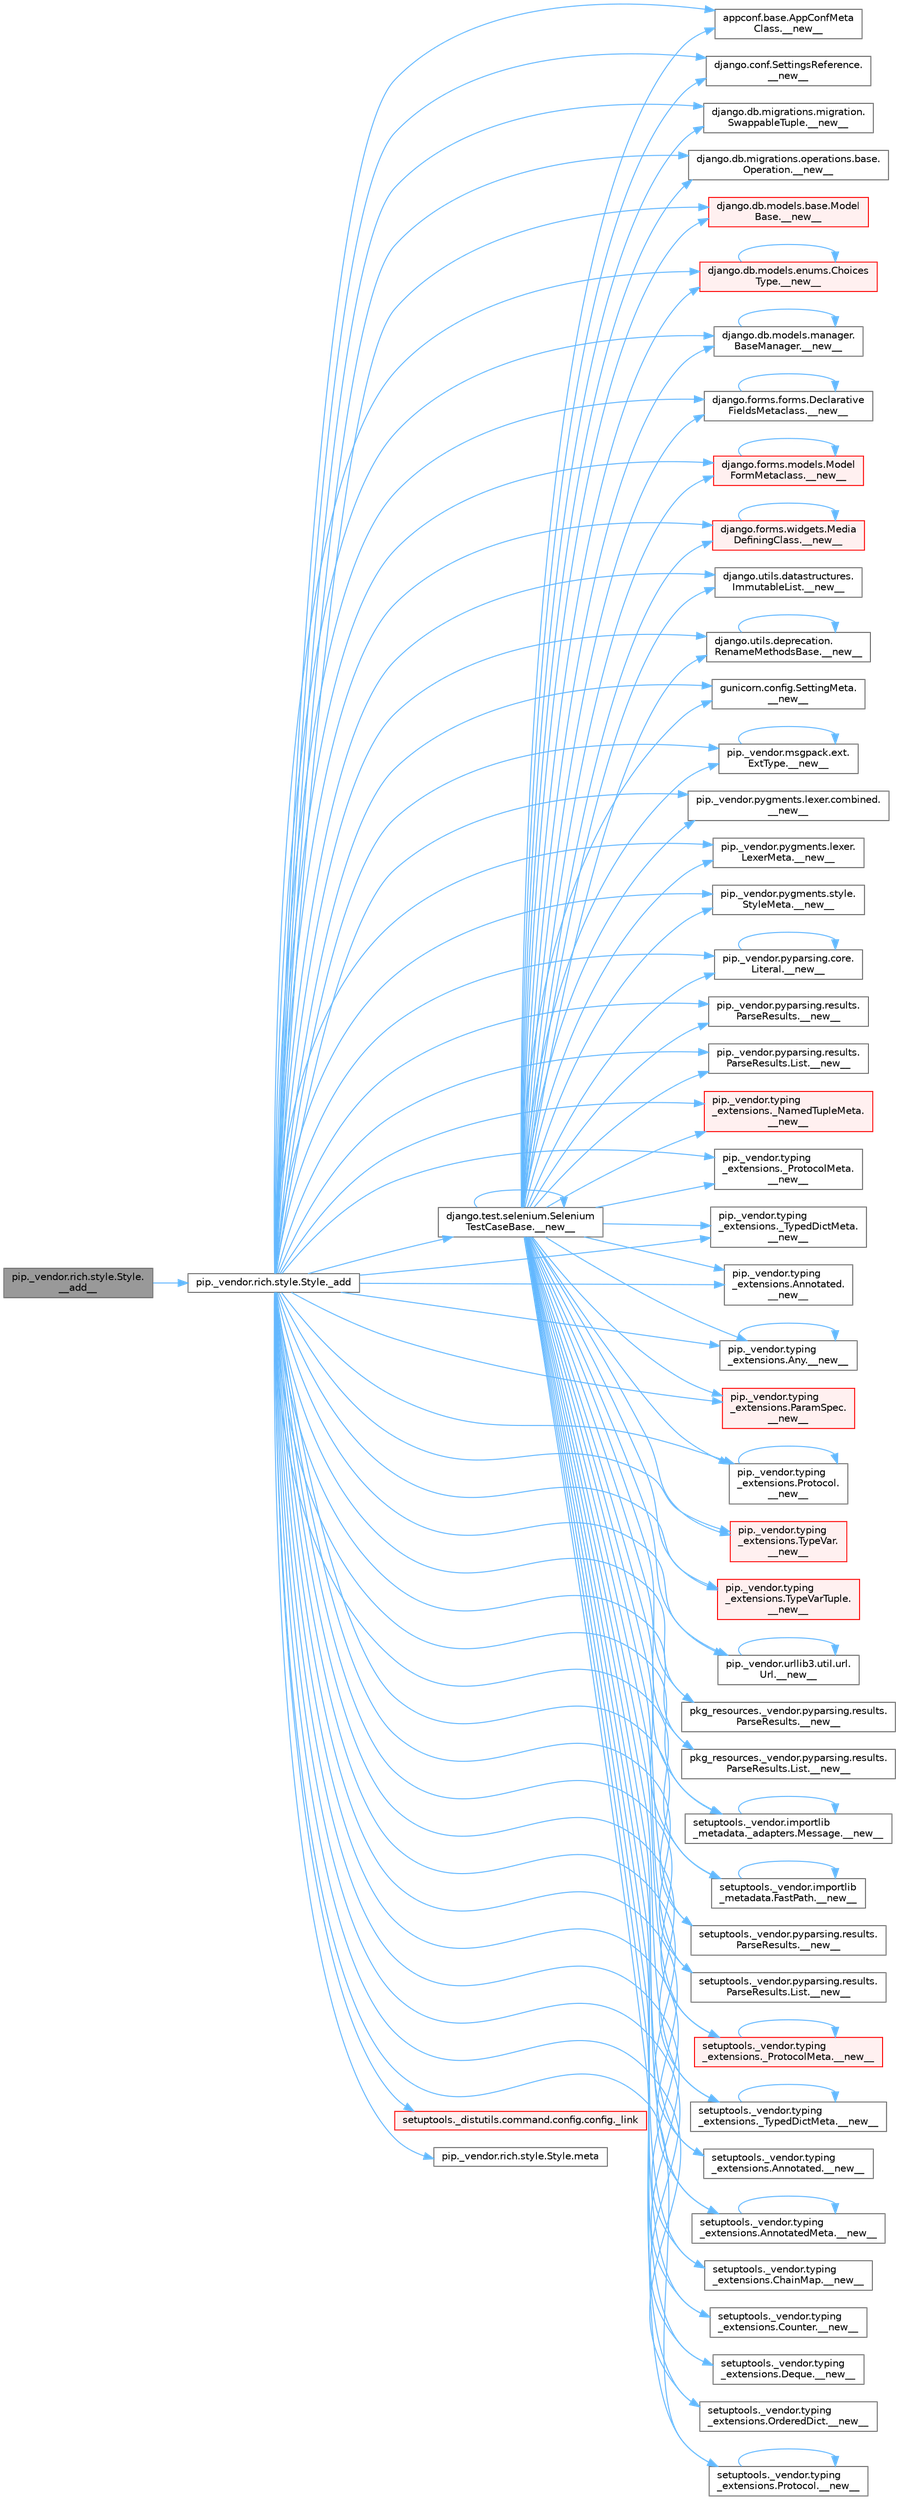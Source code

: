 digraph "pip._vendor.rich.style.Style.__add__"
{
 // LATEX_PDF_SIZE
  bgcolor="transparent";
  edge [fontname=Helvetica,fontsize=10,labelfontname=Helvetica,labelfontsize=10];
  node [fontname=Helvetica,fontsize=10,shape=box,height=0.2,width=0.4];
  rankdir="LR";
  Node1 [id="Node000001",label="pip._vendor.rich.style.Style.\l__add__",height=0.2,width=0.4,color="gray40", fillcolor="grey60", style="filled", fontcolor="black",tooltip=" "];
  Node1 -> Node2 [id="edge1_Node000001_Node000002",color="steelblue1",style="solid",tooltip=" "];
  Node2 [id="Node000002",label="pip._vendor.rich.style.Style._add",height=0.2,width=0.4,color="grey40", fillcolor="white", style="filled",URL="$classpip_1_1__vendor_1_1rich_1_1style_1_1_style.html#a45538ea156e32cf96bd87bd2b3eb919d",tooltip=" "];
  Node2 -> Node3 [id="edge2_Node000002_Node000003",color="steelblue1",style="solid",tooltip=" "];
  Node3 [id="Node000003",label="appconf.base.AppConfMeta\lClass.__new__",height=0.2,width=0.4,color="grey40", fillcolor="white", style="filled",URL="$classappconf_1_1base_1_1_app_conf_meta_class.html#ae3b2cf6f30224474b6edcbf1387b0852",tooltip=" "];
  Node2 -> Node4 [id="edge3_Node000002_Node000004",color="steelblue1",style="solid",tooltip=" "];
  Node4 [id="Node000004",label="django.conf.SettingsReference.\l__new__",height=0.2,width=0.4,color="grey40", fillcolor="white", style="filled",URL="$classdjango_1_1conf_1_1_settings_reference.html#adee6f36144aa1e65ddd081a4459ddf26",tooltip=" "];
  Node2 -> Node5 [id="edge4_Node000002_Node000005",color="steelblue1",style="solid",tooltip=" "];
  Node5 [id="Node000005",label="django.db.migrations.migration.\lSwappableTuple.__new__",height=0.2,width=0.4,color="grey40", fillcolor="white", style="filled",URL="$classdjango_1_1db_1_1migrations_1_1migration_1_1_swappable_tuple.html#a7509a6a2c07a40cda2a0dac5d6e99789",tooltip=" "];
  Node2 -> Node6 [id="edge5_Node000002_Node000006",color="steelblue1",style="solid",tooltip=" "];
  Node6 [id="Node000006",label="django.db.migrations.operations.base.\lOperation.__new__",height=0.2,width=0.4,color="grey40", fillcolor="white", style="filled",URL="$classdjango_1_1db_1_1migrations_1_1operations_1_1base_1_1_operation.html#a0e75a153578c0aa184cef917cbc50cdf",tooltip=" "];
  Node2 -> Node7 [id="edge6_Node000002_Node000007",color="steelblue1",style="solid",tooltip=" "];
  Node7 [id="Node000007",label="django.db.models.base.Model\lBase.__new__",height=0.2,width=0.4,color="red", fillcolor="#FFF0F0", style="filled",URL="$classdjango_1_1db_1_1models_1_1base_1_1_model_base.html#a5688192f626b496760655c3b5309a0bc",tooltip=" "];
  Node2 -> Node10 [id="edge7_Node000002_Node000010",color="steelblue1",style="solid",tooltip=" "];
  Node10 [id="Node000010",label="django.db.models.enums.Choices\lType.__new__",height=0.2,width=0.4,color="red", fillcolor="#FFF0F0", style="filled",URL="$classdjango_1_1db_1_1models_1_1enums_1_1_choices_type.html#a973fedbb791aa7249348ddf93ba850d9",tooltip=" "];
  Node10 -> Node10 [id="edge8_Node000010_Node000010",color="steelblue1",style="solid",tooltip=" "];
  Node2 -> Node2563 [id="edge9_Node000002_Node002563",color="steelblue1",style="solid",tooltip=" "];
  Node2563 [id="Node002563",label="django.db.models.manager.\lBaseManager.__new__",height=0.2,width=0.4,color="grey40", fillcolor="white", style="filled",URL="$classdjango_1_1db_1_1models_1_1manager_1_1_base_manager.html#a402956cc7048ac4239181d9bf52f38d7",tooltip=" "];
  Node2563 -> Node2563 [id="edge10_Node002563_Node002563",color="steelblue1",style="solid",tooltip=" "];
  Node2 -> Node2564 [id="edge11_Node000002_Node002564",color="steelblue1",style="solid",tooltip=" "];
  Node2564 [id="Node002564",label="django.forms.forms.Declarative\lFieldsMetaclass.__new__",height=0.2,width=0.4,color="grey40", fillcolor="white", style="filled",URL="$classdjango_1_1forms_1_1forms_1_1_declarative_fields_metaclass.html#aa82d8ae60cf8bd4ffb1991279105590e",tooltip=" "];
  Node2564 -> Node2564 [id="edge12_Node002564_Node002564",color="steelblue1",style="solid",tooltip=" "];
  Node2 -> Node2565 [id="edge13_Node000002_Node002565",color="steelblue1",style="solid",tooltip=" "];
  Node2565 [id="Node002565",label="django.forms.models.Model\lFormMetaclass.__new__",height=0.2,width=0.4,color="red", fillcolor="#FFF0F0", style="filled",URL="$classdjango_1_1forms_1_1models_1_1_model_form_metaclass.html#aed0f8e0548ca5e8f42c96d3266daa521",tooltip=" "];
  Node2565 -> Node2565 [id="edge14_Node002565_Node002565",color="steelblue1",style="solid",tooltip=" "];
  Node2 -> Node2568 [id="edge15_Node000002_Node002568",color="steelblue1",style="solid",tooltip=" "];
  Node2568 [id="Node002568",label="django.forms.widgets.Media\lDefiningClass.__new__",height=0.2,width=0.4,color="red", fillcolor="#FFF0F0", style="filled",URL="$classdjango_1_1forms_1_1widgets_1_1_media_defining_class.html#a5d0b465656e0c8c06c5b18272005b5b9",tooltip=" "];
  Node2568 -> Node2568 [id="edge16_Node002568_Node002568",color="steelblue1",style="solid",tooltip=" "];
  Node2 -> Node2570 [id="edge17_Node000002_Node002570",color="steelblue1",style="solid",tooltip=" "];
  Node2570 [id="Node002570",label="django.test.selenium.Selenium\lTestCaseBase.__new__",height=0.2,width=0.4,color="grey40", fillcolor="white", style="filled",URL="$classdjango_1_1test_1_1selenium_1_1_selenium_test_case_base.html#a4082fc89599686abaf551a6d6382b4e3",tooltip=" "];
  Node2570 -> Node3 [id="edge18_Node002570_Node000003",color="steelblue1",style="solid",tooltip=" "];
  Node2570 -> Node4 [id="edge19_Node002570_Node000004",color="steelblue1",style="solid",tooltip=" "];
  Node2570 -> Node5 [id="edge20_Node002570_Node000005",color="steelblue1",style="solid",tooltip=" "];
  Node2570 -> Node6 [id="edge21_Node002570_Node000006",color="steelblue1",style="solid",tooltip=" "];
  Node2570 -> Node7 [id="edge22_Node002570_Node000007",color="steelblue1",style="solid",tooltip=" "];
  Node2570 -> Node10 [id="edge23_Node002570_Node000010",color="steelblue1",style="solid",tooltip=" "];
  Node2570 -> Node2563 [id="edge24_Node002570_Node002563",color="steelblue1",style="solid",tooltip=" "];
  Node2570 -> Node2564 [id="edge25_Node002570_Node002564",color="steelblue1",style="solid",tooltip=" "];
  Node2570 -> Node2565 [id="edge26_Node002570_Node002565",color="steelblue1",style="solid",tooltip=" "];
  Node2570 -> Node2568 [id="edge27_Node002570_Node002568",color="steelblue1",style="solid",tooltip=" "];
  Node2570 -> Node2570 [id="edge28_Node002570_Node002570",color="steelblue1",style="solid",tooltip=" "];
  Node2570 -> Node2571 [id="edge29_Node002570_Node002571",color="steelblue1",style="solid",tooltip=" "];
  Node2571 [id="Node002571",label="django.utils.datastructures.\lImmutableList.__new__",height=0.2,width=0.4,color="grey40", fillcolor="white", style="filled",URL="$classdjango_1_1utils_1_1datastructures_1_1_immutable_list.html#a8047498daf24d8607388c0b4154740b2",tooltip=" "];
  Node2570 -> Node2572 [id="edge30_Node002570_Node002572",color="steelblue1",style="solid",tooltip=" "];
  Node2572 [id="Node002572",label="django.utils.deprecation.\lRenameMethodsBase.__new__",height=0.2,width=0.4,color="grey40", fillcolor="white", style="filled",URL="$classdjango_1_1utils_1_1deprecation_1_1_rename_methods_base.html#a72f694aaa642540d90e1bffa672370de",tooltip=" "];
  Node2572 -> Node2572 [id="edge31_Node002572_Node002572",color="steelblue1",style="solid",tooltip=" "];
  Node2570 -> Node2573 [id="edge32_Node002570_Node002573",color="steelblue1",style="solid",tooltip=" "];
  Node2573 [id="Node002573",label="gunicorn.config.SettingMeta.\l__new__",height=0.2,width=0.4,color="grey40", fillcolor="white", style="filled",URL="$classgunicorn_1_1config_1_1_setting_meta.html#a713ec36dc4c046ccc522514936b82f7f",tooltip=" "];
  Node2570 -> Node2574 [id="edge33_Node002570_Node002574",color="steelblue1",style="solid",tooltip=" "];
  Node2574 [id="Node002574",label="pip._vendor.msgpack.ext.\lExtType.__new__",height=0.2,width=0.4,color="grey40", fillcolor="white", style="filled",URL="$classpip_1_1__vendor_1_1msgpack_1_1ext_1_1_ext_type.html#abe7a0b1b20af79b005fb5a5e3efc0435",tooltip=" "];
  Node2574 -> Node2574 [id="edge34_Node002574_Node002574",color="steelblue1",style="solid",tooltip=" "];
  Node2570 -> Node2575 [id="edge35_Node002570_Node002575",color="steelblue1",style="solid",tooltip=" "];
  Node2575 [id="Node002575",label="pip._vendor.pygments.lexer.combined.\l__new__",height=0.2,width=0.4,color="grey40", fillcolor="white", style="filled",URL="$classpip_1_1__vendor_1_1pygments_1_1lexer_1_1combined.html#a9cd33c733986590cbc88a3ab713e5ce0",tooltip=" "];
  Node2570 -> Node2576 [id="edge36_Node002570_Node002576",color="steelblue1",style="solid",tooltip=" "];
  Node2576 [id="Node002576",label="pip._vendor.pygments.lexer.\lLexerMeta.__new__",height=0.2,width=0.4,color="grey40", fillcolor="white", style="filled",URL="$classpip_1_1__vendor_1_1pygments_1_1lexer_1_1_lexer_meta.html#a406da98fb1446ca90f2648ab98c66bad",tooltip=" "];
  Node2570 -> Node2577 [id="edge37_Node002570_Node002577",color="steelblue1",style="solid",tooltip=" "];
  Node2577 [id="Node002577",label="pip._vendor.pygments.style.\lStyleMeta.__new__",height=0.2,width=0.4,color="grey40", fillcolor="white", style="filled",URL="$classpip_1_1__vendor_1_1pygments_1_1style_1_1_style_meta.html#a5dc70dab76cd2e2d6376dbe75feb1769",tooltip=" "];
  Node2570 -> Node2578 [id="edge38_Node002570_Node002578",color="steelblue1",style="solid",tooltip=" "];
  Node2578 [id="Node002578",label="pip._vendor.pyparsing.core.\lLiteral.__new__",height=0.2,width=0.4,color="grey40", fillcolor="white", style="filled",URL="$classpip_1_1__vendor_1_1pyparsing_1_1core_1_1_literal.html#a0d3601e9a92f871b9cfa945f1e9e9c74",tooltip=" "];
  Node2578 -> Node2578 [id="edge39_Node002578_Node002578",color="steelblue1",style="solid",tooltip=" "];
  Node2570 -> Node2579 [id="edge40_Node002570_Node002579",color="steelblue1",style="solid",tooltip=" "];
  Node2579 [id="Node002579",label="pip._vendor.pyparsing.results.\lParseResults.__new__",height=0.2,width=0.4,color="grey40", fillcolor="white", style="filled",URL="$classpip_1_1__vendor_1_1pyparsing_1_1results_1_1_parse_results.html#a6140b8a6ae9257709158fe8a8b12e463",tooltip=" "];
  Node2570 -> Node2580 [id="edge41_Node002570_Node002580",color="steelblue1",style="solid",tooltip=" "];
  Node2580 [id="Node002580",label="pip._vendor.pyparsing.results.\lParseResults.List.__new__",height=0.2,width=0.4,color="grey40", fillcolor="white", style="filled",URL="$classpip_1_1__vendor_1_1pyparsing_1_1results_1_1_parse_results_1_1_list.html#a5e47fbe8bed3d723f908cab31b4697c8",tooltip=" "];
  Node2570 -> Node2581 [id="edge42_Node002570_Node002581",color="steelblue1",style="solid",tooltip=" "];
  Node2581 [id="Node002581",label="pip._vendor.typing\l_extensions._NamedTupleMeta.\l__new__",height=0.2,width=0.4,color="red", fillcolor="#FFF0F0", style="filled",URL="$classpip_1_1__vendor_1_1typing__extensions_1_1___named_tuple_meta.html#acfd0b699066d3a3c3b387a5630f54bda",tooltip=" "];
  Node2570 -> Node2583 [id="edge43_Node002570_Node002583",color="steelblue1",style="solid",tooltip=" "];
  Node2583 [id="Node002583",label="pip._vendor.typing\l_extensions._ProtocolMeta.\l__new__",height=0.2,width=0.4,color="grey40", fillcolor="white", style="filled",URL="$classpip_1_1__vendor_1_1typing__extensions_1_1___protocol_meta.html#a4c5bb64abd48786235dca2ce08f4dd2a",tooltip=" "];
  Node2570 -> Node2584 [id="edge44_Node002570_Node002584",color="steelblue1",style="solid",tooltip=" "];
  Node2584 [id="Node002584",label="pip._vendor.typing\l_extensions._TypedDictMeta.\l__new__",height=0.2,width=0.4,color="grey40", fillcolor="white", style="filled",URL="$classpip_1_1__vendor_1_1typing__extensions_1_1___typed_dict_meta.html#a231f9eb321bb5a92f1216c726b0ca293",tooltip=" "];
  Node2570 -> Node2585 [id="edge45_Node002570_Node002585",color="steelblue1",style="solid",tooltip=" "];
  Node2585 [id="Node002585",label="pip._vendor.typing\l_extensions.Annotated.\l__new__",height=0.2,width=0.4,color="grey40", fillcolor="white", style="filled",URL="$classpip_1_1__vendor_1_1typing__extensions_1_1_annotated.html#a29016386777b4c0fbaf5a2bfd674d613",tooltip=" "];
  Node2570 -> Node2586 [id="edge46_Node002570_Node002586",color="steelblue1",style="solid",tooltip=" "];
  Node2586 [id="Node002586",label="pip._vendor.typing\l_extensions.Any.__new__",height=0.2,width=0.4,color="grey40", fillcolor="white", style="filled",URL="$classpip_1_1__vendor_1_1typing__extensions_1_1_any.html#afc88c07996e7abcc8625b4c13948cf22",tooltip=" "];
  Node2586 -> Node2586 [id="edge47_Node002586_Node002586",color="steelblue1",style="solid",tooltip=" "];
  Node2570 -> Node2587 [id="edge48_Node002570_Node002587",color="steelblue1",style="solid",tooltip=" "];
  Node2587 [id="Node002587",label="pip._vendor.typing\l_extensions.ParamSpec.\l__new__",height=0.2,width=0.4,color="red", fillcolor="#FFF0F0", style="filled",URL="$classpip_1_1__vendor_1_1typing__extensions_1_1_param_spec.html#a2dd105c75665f4321a2f1825882cbc87",tooltip=" "];
  Node2570 -> Node2591 [id="edge49_Node002570_Node002591",color="steelblue1",style="solid",tooltip=" "];
  Node2591 [id="Node002591",label="pip._vendor.typing\l_extensions.Protocol.\l__new__",height=0.2,width=0.4,color="grey40", fillcolor="white", style="filled",URL="$classpip_1_1__vendor_1_1typing__extensions_1_1_protocol.html#a47d3d1279a5cdefac80e87f62214956d",tooltip=" "];
  Node2591 -> Node2591 [id="edge50_Node002591_Node002591",color="steelblue1",style="solid",tooltip=" "];
  Node2570 -> Node2592 [id="edge51_Node002570_Node002592",color="steelblue1",style="solid",tooltip=" "];
  Node2592 [id="Node002592",label="pip._vendor.typing\l_extensions.TypeVar.\l__new__",height=0.2,width=0.4,color="red", fillcolor="#FFF0F0", style="filled",URL="$classpip_1_1__vendor_1_1typing__extensions_1_1_type_var.html#a25ba2413599c09136145a2007f6e1dbe",tooltip=" "];
  Node2570 -> Node2593 [id="edge52_Node002570_Node002593",color="steelblue1",style="solid",tooltip=" "];
  Node2593 [id="Node002593",label="pip._vendor.typing\l_extensions.TypeVarTuple.\l__new__",height=0.2,width=0.4,color="red", fillcolor="#FFF0F0", style="filled",URL="$classpip_1_1__vendor_1_1typing__extensions_1_1_type_var_tuple.html#aae55c9f134bc96bd526ba1eae411f5f1",tooltip=" "];
  Node2570 -> Node2594 [id="edge53_Node002570_Node002594",color="steelblue1",style="solid",tooltip=" "];
  Node2594 [id="Node002594",label="pip._vendor.urllib3.util.url.\lUrl.__new__",height=0.2,width=0.4,color="grey40", fillcolor="white", style="filled",URL="$classpip_1_1__vendor_1_1urllib3_1_1util_1_1url_1_1_url.html#a456f801e13ac93858a6fbd7268ba1f04",tooltip=" "];
  Node2594 -> Node2594 [id="edge54_Node002594_Node002594",color="steelblue1",style="solid",tooltip=" "];
  Node2570 -> Node2595 [id="edge55_Node002570_Node002595",color="steelblue1",style="solid",tooltip=" "];
  Node2595 [id="Node002595",label="pkg_resources._vendor.pyparsing.results.\lParseResults.__new__",height=0.2,width=0.4,color="grey40", fillcolor="white", style="filled",URL="$classpkg__resources_1_1__vendor_1_1pyparsing_1_1results_1_1_parse_results.html#ab6a3f2774236c18c3092ff7a71132c83",tooltip=" "];
  Node2570 -> Node2596 [id="edge56_Node002570_Node002596",color="steelblue1",style="solid",tooltip=" "];
  Node2596 [id="Node002596",label="pkg_resources._vendor.pyparsing.results.\lParseResults.List.__new__",height=0.2,width=0.4,color="grey40", fillcolor="white", style="filled",URL="$classpkg__resources_1_1__vendor_1_1pyparsing_1_1results_1_1_parse_results_1_1_list.html#a5a449627c1fb5eca9be16ab8d8bfa58e",tooltip=" "];
  Node2570 -> Node2597 [id="edge57_Node002570_Node002597",color="steelblue1",style="solid",tooltip=" "];
  Node2597 [id="Node002597",label="setuptools._vendor.importlib\l_metadata._adapters.Message.__new__",height=0.2,width=0.4,color="grey40", fillcolor="white", style="filled",URL="$classsetuptools_1_1__vendor_1_1importlib__metadata_1_1__adapters_1_1_message.html#a0043d64feabda7d5d1efde3caf7a95c5",tooltip=" "];
  Node2597 -> Node2597 [id="edge58_Node002597_Node002597",color="steelblue1",style="solid",tooltip=" "];
  Node2570 -> Node2598 [id="edge59_Node002570_Node002598",color="steelblue1",style="solid",tooltip=" "];
  Node2598 [id="Node002598",label="setuptools._vendor.importlib\l_metadata.FastPath.__new__",height=0.2,width=0.4,color="grey40", fillcolor="white", style="filled",URL="$classsetuptools_1_1__vendor_1_1importlib__metadata_1_1_fast_path.html#a7cab5071b060aabfdfb5dae34cfae23c",tooltip=" "];
  Node2598 -> Node2598 [id="edge60_Node002598_Node002598",color="steelblue1",style="solid",tooltip=" "];
  Node2570 -> Node2599 [id="edge61_Node002570_Node002599",color="steelblue1",style="solid",tooltip=" "];
  Node2599 [id="Node002599",label="setuptools._vendor.pyparsing.results.\lParseResults.__new__",height=0.2,width=0.4,color="grey40", fillcolor="white", style="filled",URL="$classsetuptools_1_1__vendor_1_1pyparsing_1_1results_1_1_parse_results.html#ac3602349fba4df4d37e9913272a584fa",tooltip=" "];
  Node2570 -> Node2600 [id="edge62_Node002570_Node002600",color="steelblue1",style="solid",tooltip=" "];
  Node2600 [id="Node002600",label="setuptools._vendor.pyparsing.results.\lParseResults.List.__new__",height=0.2,width=0.4,color="grey40", fillcolor="white", style="filled",URL="$classsetuptools_1_1__vendor_1_1pyparsing_1_1results_1_1_parse_results_1_1_list.html#a0892271c313f87dff6179986d18f7bfb",tooltip=" "];
  Node2570 -> Node2601 [id="edge63_Node002570_Node002601",color="steelblue1",style="solid",tooltip=" "];
  Node2601 [id="Node002601",label="setuptools._vendor.typing\l_extensions._ProtocolMeta.__new__",height=0.2,width=0.4,color="red", fillcolor="#FFF0F0", style="filled",URL="$classsetuptools_1_1__vendor_1_1typing__extensions_1_1___protocol_meta.html#a1c58f696609685e527d87017a5ed8ac8",tooltip=" "];
  Node2601 -> Node2601 [id="edge64_Node002601_Node002601",color="steelblue1",style="solid",tooltip=" "];
  Node2570 -> Node2605 [id="edge65_Node002570_Node002605",color="steelblue1",style="solid",tooltip=" "];
  Node2605 [id="Node002605",label="setuptools._vendor.typing\l_extensions._TypedDictMeta.__new__",height=0.2,width=0.4,color="grey40", fillcolor="white", style="filled",URL="$classsetuptools_1_1__vendor_1_1typing__extensions_1_1___typed_dict_meta.html#a32878604bacd5f3db684c41247491599",tooltip=" "];
  Node2605 -> Node2605 [id="edge66_Node002605_Node002605",color="steelblue1",style="solid",tooltip=" "];
  Node2570 -> Node2606 [id="edge67_Node002570_Node002606",color="steelblue1",style="solid",tooltip=" "];
  Node2606 [id="Node002606",label="setuptools._vendor.typing\l_extensions.Annotated.__new__",height=0.2,width=0.4,color="grey40", fillcolor="white", style="filled",URL="$classsetuptools_1_1__vendor_1_1typing__extensions_1_1_annotated.html#a77dc41d7bed05dcb3c72f7e6d4d19204",tooltip=" "];
  Node2570 -> Node2607 [id="edge68_Node002570_Node002607",color="steelblue1",style="solid",tooltip=" "];
  Node2607 [id="Node002607",label="setuptools._vendor.typing\l_extensions.AnnotatedMeta.__new__",height=0.2,width=0.4,color="grey40", fillcolor="white", style="filled",URL="$classsetuptools_1_1__vendor_1_1typing__extensions_1_1_annotated_meta.html#a49933281f97b41270b387f5a1834f322",tooltip=" "];
  Node2607 -> Node2607 [id="edge69_Node002607_Node002607",color="steelblue1",style="solid",tooltip=" "];
  Node2570 -> Node2608 [id="edge70_Node002570_Node002608",color="steelblue1",style="solid",tooltip=" "];
  Node2608 [id="Node002608",label="setuptools._vendor.typing\l_extensions.ChainMap.__new__",height=0.2,width=0.4,color="grey40", fillcolor="white", style="filled",URL="$classsetuptools_1_1__vendor_1_1typing__extensions_1_1_chain_map.html#a49a1acaa033163c6804985ce9c3f3668",tooltip=" "];
  Node2570 -> Node2609 [id="edge71_Node002570_Node002609",color="steelblue1",style="solid",tooltip=" "];
  Node2609 [id="Node002609",label="setuptools._vendor.typing\l_extensions.Counter.__new__",height=0.2,width=0.4,color="grey40", fillcolor="white", style="filled",URL="$classsetuptools_1_1__vendor_1_1typing__extensions_1_1_counter.html#a00ec50d424f45f48bd0e5a5c95123556",tooltip=" "];
  Node2570 -> Node2610 [id="edge72_Node002570_Node002610",color="steelblue1",style="solid",tooltip=" "];
  Node2610 [id="Node002610",label="setuptools._vendor.typing\l_extensions.Deque.__new__",height=0.2,width=0.4,color="grey40", fillcolor="white", style="filled",URL="$classsetuptools_1_1__vendor_1_1typing__extensions_1_1_deque.html#a4cd5102217525c5247ad2e3c2ef810f6",tooltip=" "];
  Node2570 -> Node2611 [id="edge73_Node002570_Node002611",color="steelblue1",style="solid",tooltip=" "];
  Node2611 [id="Node002611",label="setuptools._vendor.typing\l_extensions.OrderedDict.__new__",height=0.2,width=0.4,color="grey40", fillcolor="white", style="filled",URL="$classsetuptools_1_1__vendor_1_1typing__extensions_1_1_ordered_dict.html#a0ec9da79613276e13aee670a3e4106d8",tooltip=" "];
  Node2570 -> Node2612 [id="edge74_Node002570_Node002612",color="steelblue1",style="solid",tooltip=" "];
  Node2612 [id="Node002612",label="setuptools._vendor.typing\l_extensions.Protocol.__new__",height=0.2,width=0.4,color="grey40", fillcolor="white", style="filled",URL="$classsetuptools_1_1__vendor_1_1typing__extensions_1_1_protocol.html#a78586744036938e6acdb9a7acb5dd354",tooltip=" "];
  Node2612 -> Node2612 [id="edge75_Node002612_Node002612",color="steelblue1",style="solid",tooltip=" "];
  Node2 -> Node2571 [id="edge76_Node000002_Node002571",color="steelblue1",style="solid",tooltip=" "];
  Node2 -> Node2572 [id="edge77_Node000002_Node002572",color="steelblue1",style="solid",tooltip=" "];
  Node2 -> Node2573 [id="edge78_Node000002_Node002573",color="steelblue1",style="solid",tooltip=" "];
  Node2 -> Node2574 [id="edge79_Node000002_Node002574",color="steelblue1",style="solid",tooltip=" "];
  Node2 -> Node2575 [id="edge80_Node000002_Node002575",color="steelblue1",style="solid",tooltip=" "];
  Node2 -> Node2576 [id="edge81_Node000002_Node002576",color="steelblue1",style="solid",tooltip=" "];
  Node2 -> Node2577 [id="edge82_Node000002_Node002577",color="steelblue1",style="solid",tooltip=" "];
  Node2 -> Node2578 [id="edge83_Node000002_Node002578",color="steelblue1",style="solid",tooltip=" "];
  Node2 -> Node2579 [id="edge84_Node000002_Node002579",color="steelblue1",style="solid",tooltip=" "];
  Node2 -> Node2580 [id="edge85_Node000002_Node002580",color="steelblue1",style="solid",tooltip=" "];
  Node2 -> Node2581 [id="edge86_Node000002_Node002581",color="steelblue1",style="solid",tooltip=" "];
  Node2 -> Node2583 [id="edge87_Node000002_Node002583",color="steelblue1",style="solid",tooltip=" "];
  Node2 -> Node2584 [id="edge88_Node000002_Node002584",color="steelblue1",style="solid",tooltip=" "];
  Node2 -> Node2585 [id="edge89_Node000002_Node002585",color="steelblue1",style="solid",tooltip=" "];
  Node2 -> Node2586 [id="edge90_Node000002_Node002586",color="steelblue1",style="solid",tooltip=" "];
  Node2 -> Node2587 [id="edge91_Node000002_Node002587",color="steelblue1",style="solid",tooltip=" "];
  Node2 -> Node2591 [id="edge92_Node000002_Node002591",color="steelblue1",style="solid",tooltip=" "];
  Node2 -> Node2592 [id="edge93_Node000002_Node002592",color="steelblue1",style="solid",tooltip=" "];
  Node2 -> Node2593 [id="edge94_Node000002_Node002593",color="steelblue1",style="solid",tooltip=" "];
  Node2 -> Node2594 [id="edge95_Node000002_Node002594",color="steelblue1",style="solid",tooltip=" "];
  Node2 -> Node2595 [id="edge96_Node000002_Node002595",color="steelblue1",style="solid",tooltip=" "];
  Node2 -> Node2596 [id="edge97_Node000002_Node002596",color="steelblue1",style="solid",tooltip=" "];
  Node2 -> Node2597 [id="edge98_Node000002_Node002597",color="steelblue1",style="solid",tooltip=" "];
  Node2 -> Node2598 [id="edge99_Node000002_Node002598",color="steelblue1",style="solid",tooltip=" "];
  Node2 -> Node2599 [id="edge100_Node000002_Node002599",color="steelblue1",style="solid",tooltip=" "];
  Node2 -> Node2600 [id="edge101_Node000002_Node002600",color="steelblue1",style="solid",tooltip=" "];
  Node2 -> Node2601 [id="edge102_Node000002_Node002601",color="steelblue1",style="solid",tooltip=" "];
  Node2 -> Node2605 [id="edge103_Node000002_Node002605",color="steelblue1",style="solid",tooltip=" "];
  Node2 -> Node2606 [id="edge104_Node000002_Node002606",color="steelblue1",style="solid",tooltip=" "];
  Node2 -> Node2607 [id="edge105_Node000002_Node002607",color="steelblue1",style="solid",tooltip=" "];
  Node2 -> Node2608 [id="edge106_Node000002_Node002608",color="steelblue1",style="solid",tooltip=" "];
  Node2 -> Node2609 [id="edge107_Node000002_Node002609",color="steelblue1",style="solid",tooltip=" "];
  Node2 -> Node2610 [id="edge108_Node000002_Node002610",color="steelblue1",style="solid",tooltip=" "];
  Node2 -> Node2611 [id="edge109_Node000002_Node002611",color="steelblue1",style="solid",tooltip=" "];
  Node2 -> Node2612 [id="edge110_Node000002_Node002612",color="steelblue1",style="solid",tooltip=" "];
  Node2 -> Node2614 [id="edge111_Node000002_Node002614",color="steelblue1",style="solid",tooltip=" "];
  Node2614 [id="Node002614",label="setuptools._distutils.command.config.config._link",height=0.2,width=0.4,color="red", fillcolor="#FFF0F0", style="filled",URL="$classsetuptools_1_1__distutils_1_1command_1_1config_1_1config.html#a6428c1b2877435a2dc61c8b7f902027d",tooltip=" "];
  Node2 -> Node4527 [id="edge112_Node000002_Node004527",color="steelblue1",style="solid",tooltip=" "];
  Node4527 [id="Node004527",label="pip._vendor.rich.style.Style.meta",height=0.2,width=0.4,color="grey40", fillcolor="white", style="filled",URL="$classpip_1_1__vendor_1_1rich_1_1style_1_1_style.html#aa85d45068a7e29074763f71de59113a7",tooltip=" "];
}
